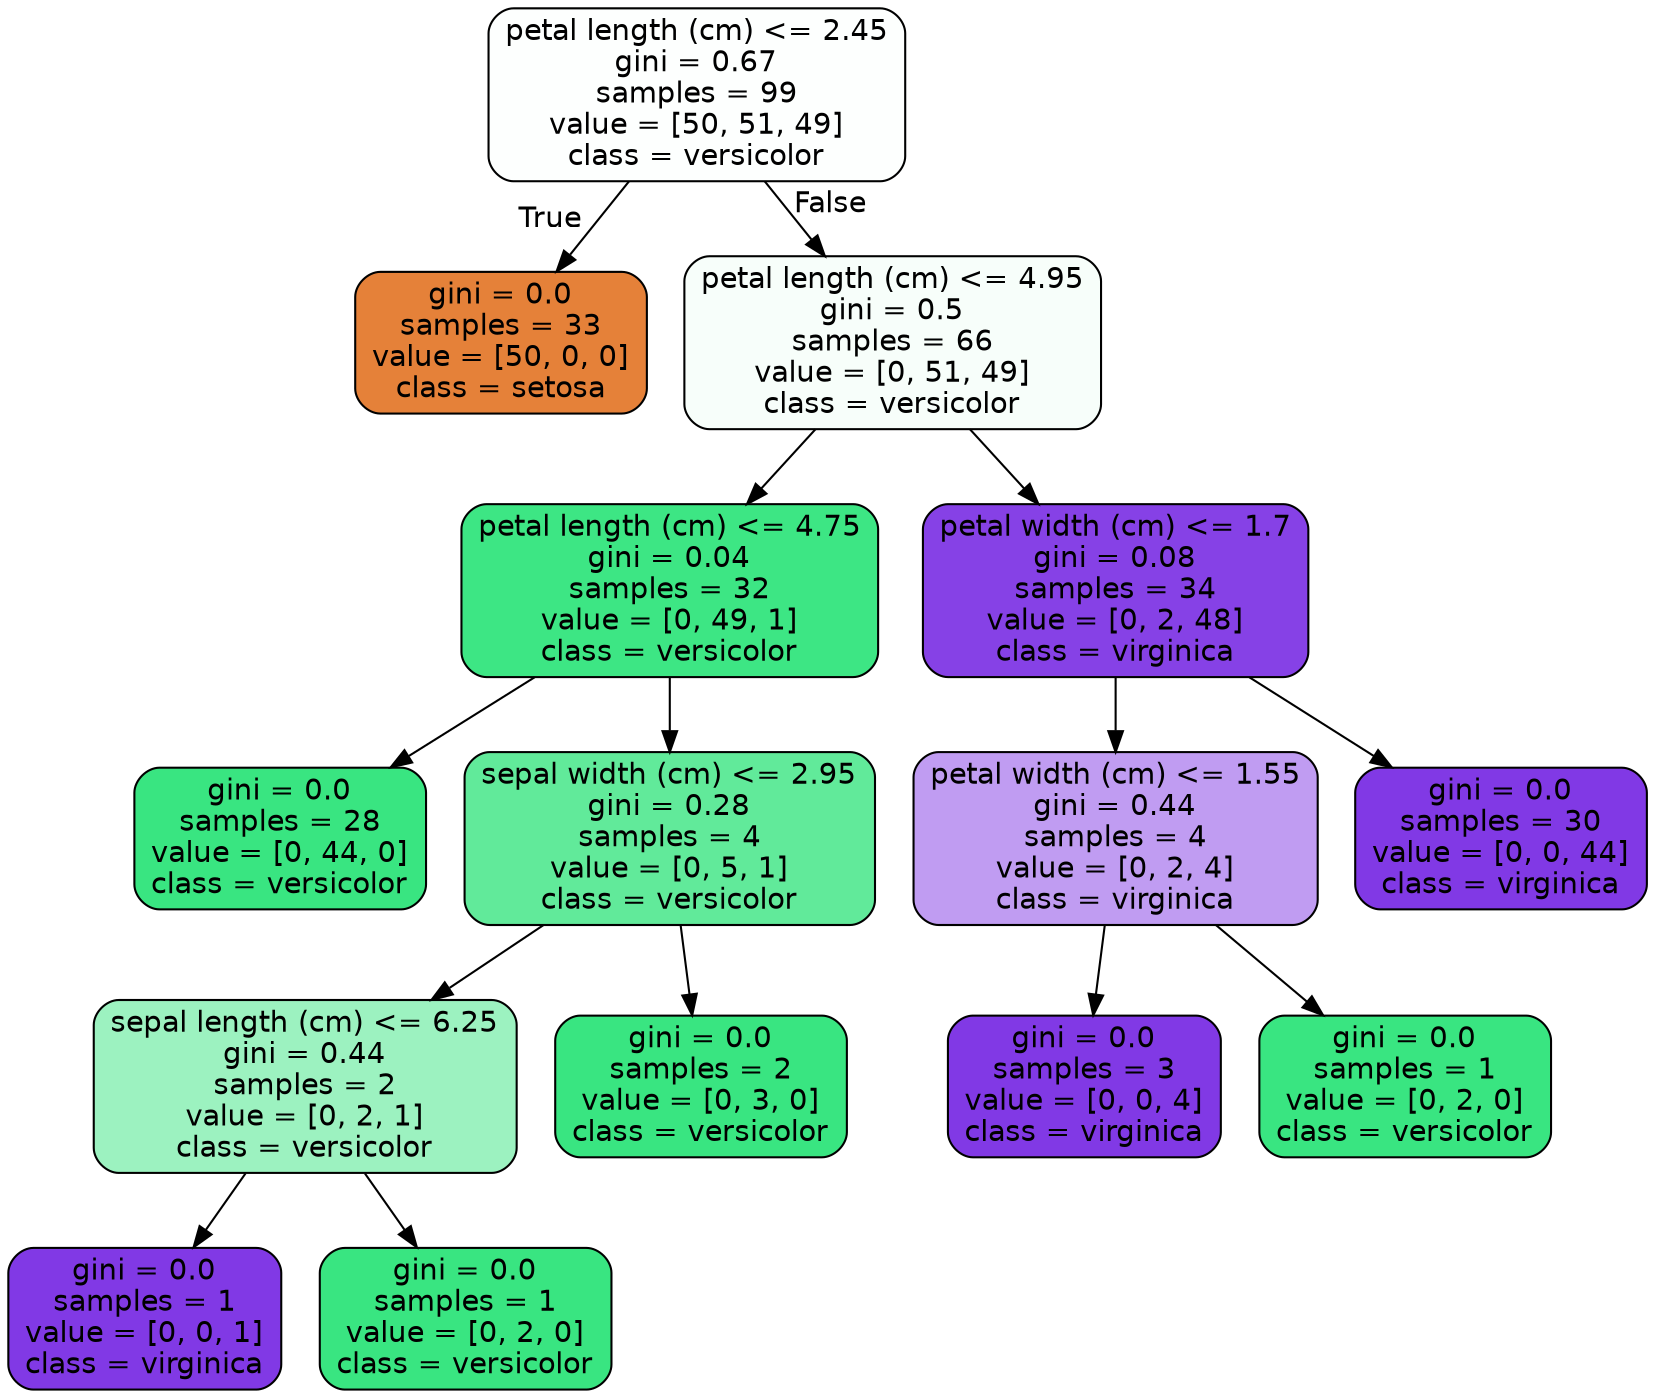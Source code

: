 digraph Tree {
node [shape=box, style="filled, rounded", color="black", fontname=helvetica] ;
edge [fontname=helvetica] ;
0 [label="petal length (cm) <= 2.45\ngini = 0.67\nsamples = 99\nvalue = [50, 51, 49]\nclass = versicolor", fillcolor="#fdfffe"] ;
1 [label="gini = 0.0\nsamples = 33\nvalue = [50, 0, 0]\nclass = setosa", fillcolor="#e58139"] ;
0 -> 1 [labeldistance=2.5, labelangle=45, headlabel="True"] ;
2 [label="petal length (cm) <= 4.95\ngini = 0.5\nsamples = 66\nvalue = [0, 51, 49]\nclass = versicolor", fillcolor="#f7fefa"] ;
0 -> 2 [labeldistance=2.5, labelangle=-45, headlabel="False"] ;
3 [label="petal length (cm) <= 4.75\ngini = 0.04\nsamples = 32\nvalue = [0, 49, 1]\nclass = versicolor", fillcolor="#3de684"] ;
2 -> 3 ;
4 [label="gini = 0.0\nsamples = 28\nvalue = [0, 44, 0]\nclass = versicolor", fillcolor="#39e581"] ;
3 -> 4 ;
5 [label="sepal width (cm) <= 2.95\ngini = 0.28\nsamples = 4\nvalue = [0, 5, 1]\nclass = versicolor", fillcolor="#61ea9a"] ;
3 -> 5 ;
6 [label="sepal length (cm) <= 6.25\ngini = 0.44\nsamples = 2\nvalue = [0, 2, 1]\nclass = versicolor", fillcolor="#9cf2c0"] ;
5 -> 6 ;
7 [label="gini = 0.0\nsamples = 1\nvalue = [0, 0, 1]\nclass = virginica", fillcolor="#8139e5"] ;
6 -> 7 ;
8 [label="gini = 0.0\nsamples = 1\nvalue = [0, 2, 0]\nclass = versicolor", fillcolor="#39e581"] ;
6 -> 8 ;
9 [label="gini = 0.0\nsamples = 2\nvalue = [0, 3, 0]\nclass = versicolor", fillcolor="#39e581"] ;
5 -> 9 ;
10 [label="petal width (cm) <= 1.7\ngini = 0.08\nsamples = 34\nvalue = [0, 2, 48]\nclass = virginica", fillcolor="#8641e6"] ;
2 -> 10 ;
11 [label="petal width (cm) <= 1.55\ngini = 0.44\nsamples = 4\nvalue = [0, 2, 4]\nclass = virginica", fillcolor="#c09cf2"] ;
10 -> 11 ;
12 [label="gini = 0.0\nsamples = 3\nvalue = [0, 0, 4]\nclass = virginica", fillcolor="#8139e5"] ;
11 -> 12 ;
13 [label="gini = 0.0\nsamples = 1\nvalue = [0, 2, 0]\nclass = versicolor", fillcolor="#39e581"] ;
11 -> 13 ;
14 [label="gini = 0.0\nsamples = 30\nvalue = [0, 0, 44]\nclass = virginica", fillcolor="#8139e5"] ;
10 -> 14 ;
}